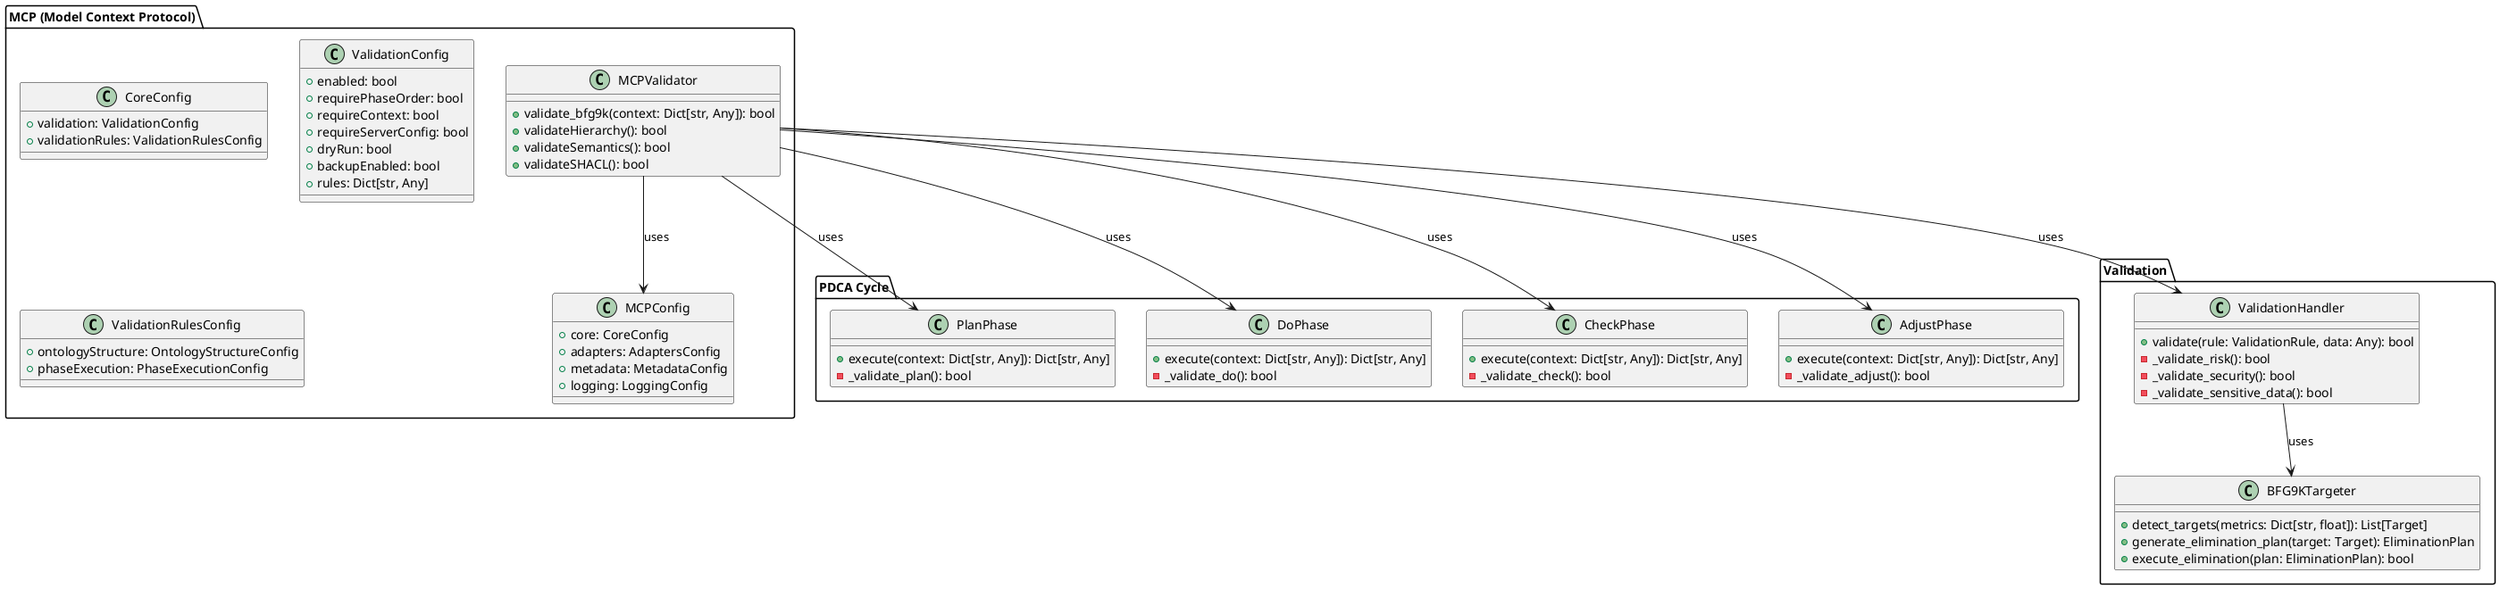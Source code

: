 @startuml BFG9K-MCP Relationship

' Core Components
package "MCP (Model Context Protocol)" {
    class MCPValidator {
        +validate_bfg9k(context: Dict[str, Any]): bool
        +validateHierarchy(): bool
        +validateSemantics(): bool
        +validateSHACL(): bool
    }
    
    class MCPConfig {
        +core: CoreConfig
        +adapters: AdaptersConfig
        +metadata: MetadataConfig
        +logging: LoggingConfig
    }
    
    class CoreConfig {
        +validation: ValidationConfig
        +validationRules: ValidationRulesConfig
    }
    
    class ValidationConfig {
        +enabled: bool
        +requirePhaseOrder: bool
        +requireContext: bool
        +requireServerConfig: bool
        +dryRun: bool
        +backupEnabled: bool
        +rules: Dict[str, Any]
    }
    
    class ValidationRulesConfig {
        +ontologyStructure: OntologyStructureConfig
        +phaseExecution: PhaseExecutionConfig
    }
}

package "PDCA Cycle" {
    class PlanPhase {
        +execute(context: Dict[str, Any]): Dict[str, Any]
        -_validate_plan(): bool
    }
    
    class DoPhase {
        +execute(context: Dict[str, Any]): Dict[str, Any]
        -_validate_do(): bool
    }
    
    class CheckPhase {
        +execute(context: Dict[str, Any]): Dict[str, Any]
        -_validate_check(): bool
    }
    
    class AdjustPhase {
        +execute(context: Dict[str, Any]): Dict[str, Any]
        -_validate_adjust(): bool
    }
}

' Supporting Components
package "Validation" {
    class ValidationHandler {
        +validate(rule: ValidationRule, data: Any): bool
        -_validate_risk(): bool
        -_validate_security(): bool
        -_validate_sensitive_data(): bool
    }
    
    class BFG9KTargeter {
        +detect_targets(metrics: Dict[str, float]): List[Target]
        +generate_elimination_plan(target: Target): EliminationPlan
        +execute_elimination(plan: EliminationPlan): bool
    }
}

' Relationships
MCPValidator --> MCPConfig : uses
MCPValidator --> PlanPhase : uses
MCPValidator --> DoPhase : uses
MCPValidator --> CheckPhase : uses
MCPValidator --> AdjustPhase : uses
MCPValidator --> ValidationHandler : uses
ValidationHandler --> BFG9KTargeter : uses

@enduml
```

### Static Structure Explanation

The static structure diagram shows the hierarchical relationship between the MCP system and its PDCA cycle components. The MCP (Model Context Protocol) serves as the overarching framework, with the PDCA cycle being its core process improvement methodology.

#### Key Components:

1. **MCP Core**:
   - `MCPValidator`: The main validation orchestrator that coordinates all validation activities
   - `MCPConfig`: Manages the unified configuration structure
   - `CoreConfig`: Core validation settings and rules
   - `ValidationConfig`: Validation-specific settings
   - `ValidationRulesConfig`: Ontology structure and phase execution rules

2. **PDCA Cycle**:
   - `PlanPhase`: Defines objectives and processes
   - `DoPhase`: Implements planned changes
   - `CheckPhase`: Measures and monitors results
   - `AdjustPhase`: Improves processes based on results

3. **Validation Support**:
   - `ValidationHandler`: Manages specific validation rules and checks
   - `BFG9KTargeter`: Implements targeting and elimination strategies

## Communication Flow

```plantuml
